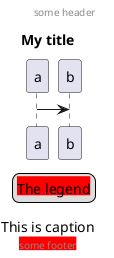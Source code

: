 {
  "sha1": "jcs0hhjslrkwej7ua876xg37qde1pq2",
  "insertion": {
    "when": "2024-06-03T18:59:31.733Z",
    "url": "https://forum.plantuml.net/12047/observations-common-commands-header-footer-caption-diagrams",
    "user": "plantuml@gmail.com"
  }
}
@startuml
header some header
footer <back:red>some footer
caption caption
title My title
caption This is caption
legend
<back:red>The legend
end legend
a->b
@enduml
